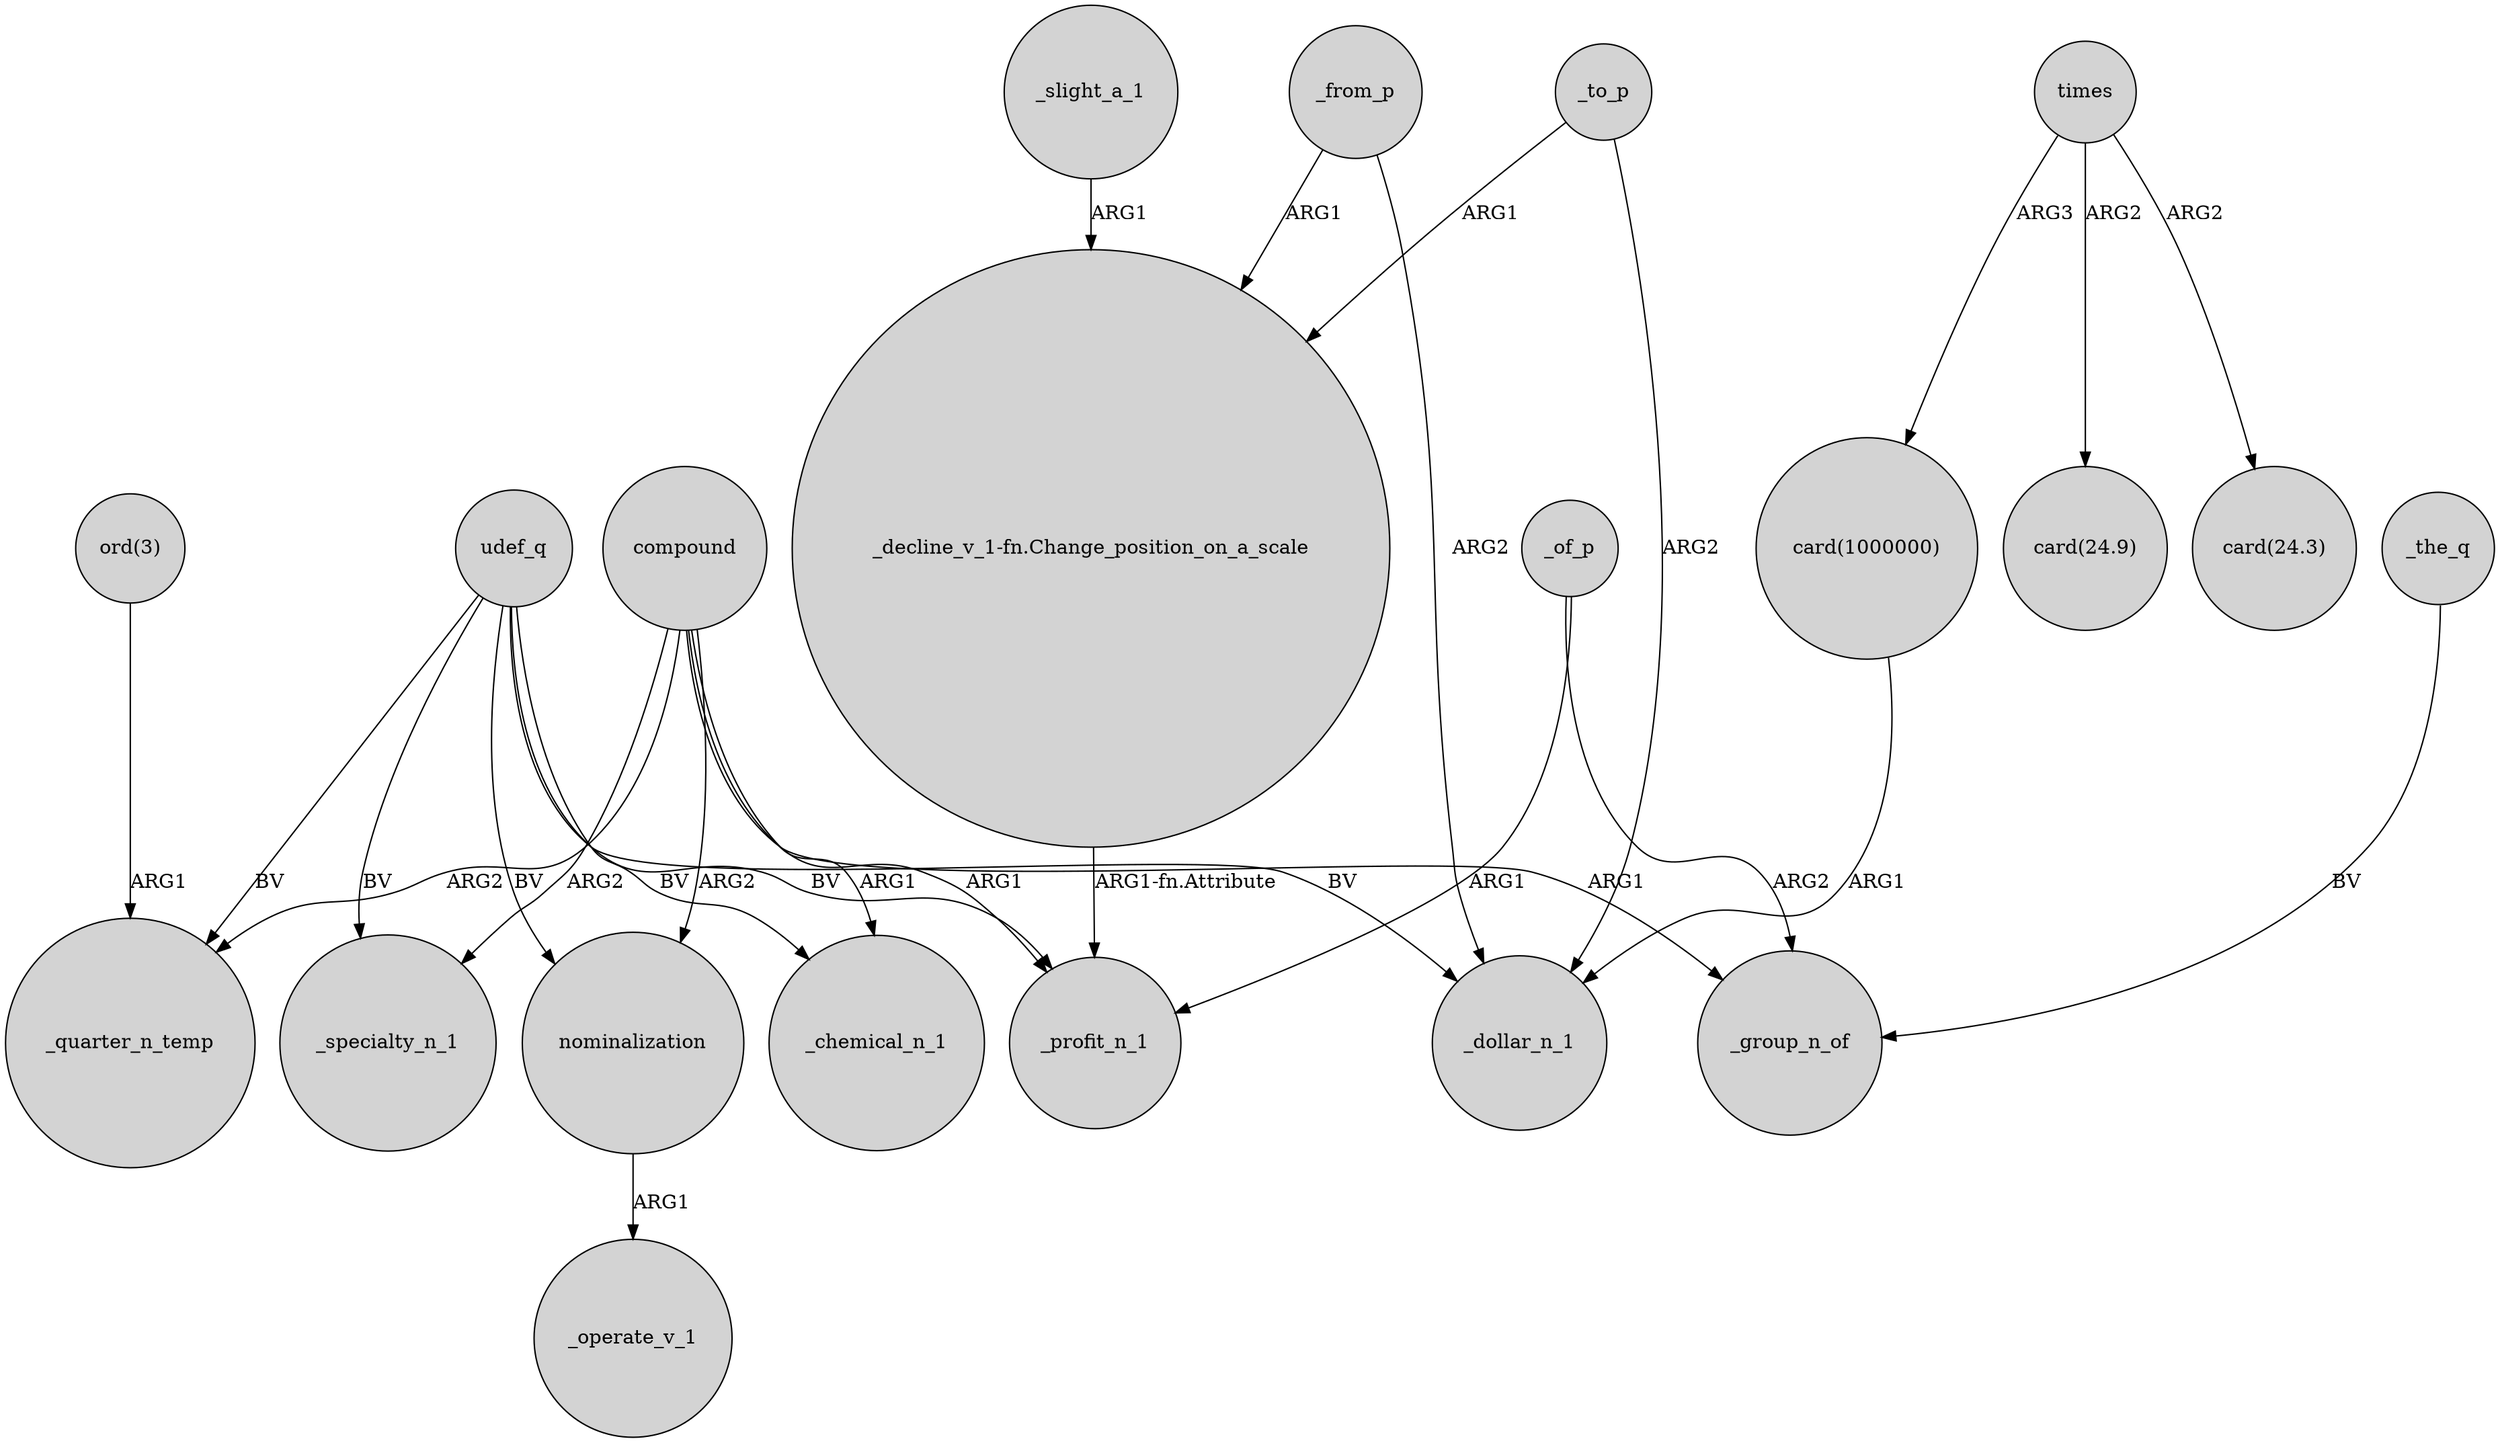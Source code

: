 digraph {
	node [shape=circle style=filled]
	"ord(3)" -> _quarter_n_temp [label=ARG1]
	"_decline_v_1-fn.Change_position_on_a_scale" -> _profit_n_1 [label="ARG1-fn.Attribute"]
	_from_p -> "_decline_v_1-fn.Change_position_on_a_scale" [label=ARG1]
	_to_p -> "_decline_v_1-fn.Change_position_on_a_scale" [label=ARG1]
	compound -> _specialty_n_1 [label=ARG2]
	udef_q -> _specialty_n_1 [label=BV]
	udef_q -> nominalization [label=BV]
	nominalization -> _operate_v_1 [label=ARG1]
	times -> "card(1000000)" [label=ARG3]
	udef_q -> _profit_n_1 [label=BV]
	_to_p -> _dollar_n_1 [label=ARG2]
	udef_q -> _chemical_n_1 [label=BV]
	compound -> _chemical_n_1 [label=ARG1]
	compound -> _group_n_of [label=ARG1]
	compound -> nominalization [label=ARG2]
	compound -> _quarter_n_temp [label=ARG2]
	_slight_a_1 -> "_decline_v_1-fn.Change_position_on_a_scale" [label=ARG1]
	_of_p -> _profit_n_1 [label=ARG1]
	_the_q -> _group_n_of [label=BV]
	compound -> _profit_n_1 [label=ARG1]
	udef_q -> _dollar_n_1 [label=BV]
	times -> "card(24.3)" [label=ARG2]
	"card(1000000)" -> _dollar_n_1 [label=ARG1]
	udef_q -> _quarter_n_temp [label=BV]
	_of_p -> _group_n_of [label=ARG2]
	times -> "card(24.9)" [label=ARG2]
	_from_p -> _dollar_n_1 [label=ARG2]
}
